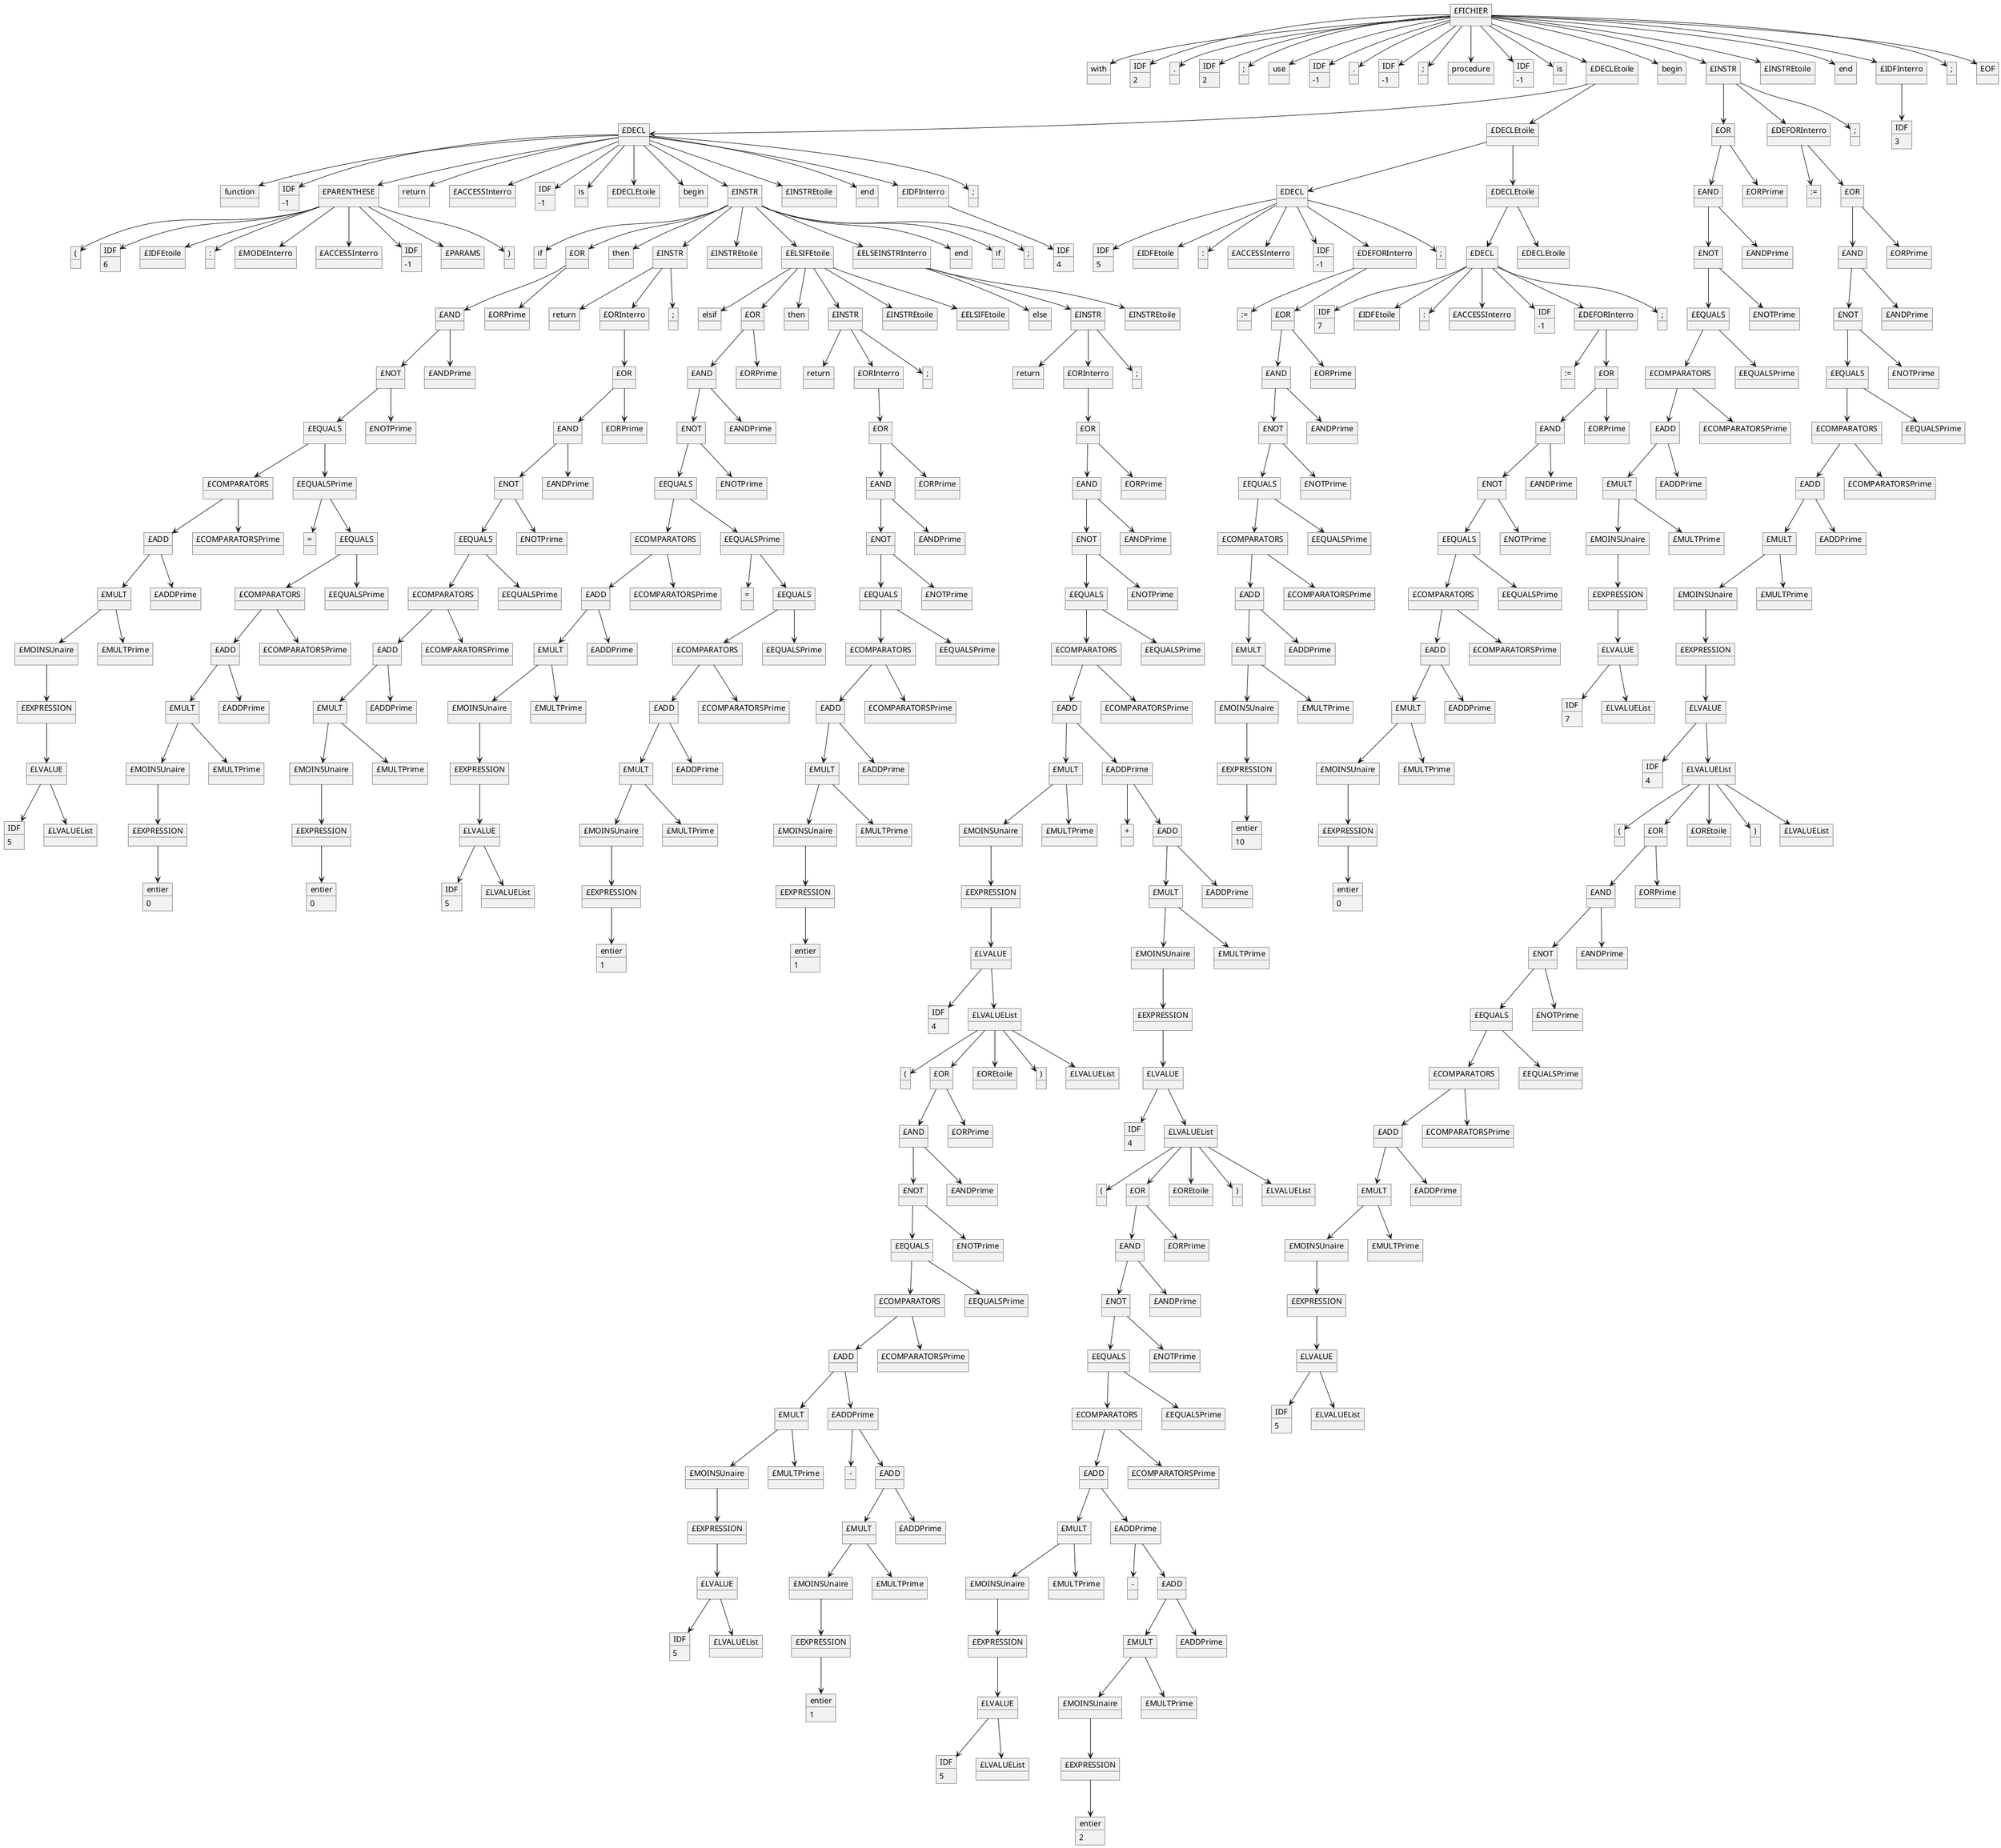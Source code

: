 @startuml Arbre_Syntaxique
object "£FICHIER" as 1
object "with" as 2
object "IDF" as 3
3 : 2
object "." as 4
object "IDF" as 5
5 : 2
object ";" as 6
object "use" as 7
object "IDF" as 8
8 : -1
object "." as 9
object "IDF" as 10
10 : -1
object ";" as 11
object "procedure" as 12
object "IDF" as 13
13 : -1
object "is" as 14
object "£DECLEtoile" as 15
object "begin" as 16
object "£INSTR" as 17
object "£INSTREtoile" as 18
object "end" as 19
object "£IDFInterro" as 20
object ";" as 21
object "EOF" as 22
object "£DECL" as 23
object "£DECLEtoile" as 24
object "£OR" as 25
object "£DEFORInterro" as 26
object ";" as 27
object "IDF" as 28
28 : 3
object "function" as 29
object "IDF" as 30
30 : -1
object "£PARENTHESE" as 31
object "return" as 32
object "£ACCESSInterro" as 33
object "IDF" as 34
34 : -1
object "is" as 35
object "£DECLEtoile" as 36
object "begin" as 37
object "£INSTR" as 38
object "£INSTREtoile" as 39
object "end" as 40
object "£IDFInterro" as 41
object ";" as 42
object "£DECL" as 43
object "£DECLEtoile" as 44
object "£AND" as 45
object "£ORPrime" as 46
object ":=" as 47
object "£OR" as 48
object "(" as 49
object "IDF" as 50
50 : 6
object "£IDFEtoile" as 51
object ":" as 52
object "£MODEInterro" as 53
object "£ACCESSInterro" as 54
object "IDF" as 55
55 : -1
object "£PARAMS" as 56
object ")" as 57
object "if" as 58
object "£OR" as 59
object "then" as 60
object "£INSTR" as 61
object "£INSTREtoile" as 62
object "£ELSIFEtoile" as 63
object "£ELSEINSTRInterro" as 64
object "end" as 65
object "if" as 66
object ";" as 67
object "IDF" as 68
68 : 4
object "IDF" as 69
69 : 5
object "£IDFEtoile" as 70
object ":" as 71
object "£ACCESSInterro" as 72
object "IDF" as 73
73 : -1
object "£DEFORInterro" as 74
object ";" as 75
object "£DECL" as 76
object "£DECLEtoile" as 77
object "£NOT" as 78
object "£ANDPrime" as 79
object "£AND" as 80
object "£ORPrime" as 81
object "£AND" as 82
object "£ORPrime" as 83
object "return" as 84
object "£ORInterro" as 85
object ";" as 86
object "elsif" as 87
object "£OR" as 88
object "then" as 89
object "£INSTR" as 90
object "£INSTREtoile" as 91
object "£ELSIFEtoile" as 92
object "else" as 93
object "£INSTR" as 94
object "£INSTREtoile" as 95
object ":=" as 96
object "£OR" as 97
object "IDF" as 98
98 : 7
object "£IDFEtoile" as 99
object ":" as 100
object "£ACCESSInterro" as 101
object "IDF" as 102
102 : -1
object "£DEFORInterro" as 103
object ";" as 104
object "£EQUALS" as 105
object "£NOTPrime" as 106
object "£NOT" as 107
object "£ANDPrime" as 108
object "£NOT" as 109
object "£ANDPrime" as 110
object "£OR" as 111
object "£AND" as 112
object "£ORPrime" as 113
object "return" as 114
object "£ORInterro" as 115
object ";" as 116
object "return" as 117
object "£ORInterro" as 118
object ";" as 119
object "£AND" as 120
object "£ORPrime" as 121
object ":=" as 122
object "£OR" as 123
object "£COMPARATORS" as 124
object "£EQUALSPrime" as 125
object "£EQUALS" as 126
object "£NOTPrime" as 127
object "£EQUALS" as 128
object "£NOTPrime" as 129
object "£AND" as 130
object "£ORPrime" as 131
object "£NOT" as 132
object "£ANDPrime" as 133
object "£OR" as 134
object "£OR" as 135
object "£NOT" as 136
object "£ANDPrime" as 137
object "£AND" as 138
object "£ORPrime" as 139
object "£ADD" as 140
object "£COMPARATORSPrime" as 141
object "£COMPARATORS" as 142
object "£EQUALSPrime" as 143
object "£COMPARATORS" as 144
object "£EQUALSPrime" as 145
object "£NOT" as 146
object "£ANDPrime" as 147
object "£EQUALS" as 148
object "£NOTPrime" as 149
object "£AND" as 150
object "£ORPrime" as 151
object "£AND" as 152
object "£ORPrime" as 153
object "£EQUALS" as 154
object "£NOTPrime" as 155
object "£NOT" as 156
object "£ANDPrime" as 157
object "£MULT" as 158
object "£ADDPrime" as 159
object "£ADD" as 160
object "£COMPARATORSPrime" as 161
object "£ADD" as 162
object "£COMPARATORSPrime" as 163
object "=" as 164
object "£EQUALS" as 165
object "£EQUALS" as 166
object "£NOTPrime" as 167
object "£COMPARATORS" as 168
object "£EQUALSPrime" as 169
object "£NOT" as 170
object "£ANDPrime" as 171
object "£NOT" as 172
object "£ANDPrime" as 173
object "£COMPARATORS" as 174
object "£EQUALSPrime" as 175
object "£EQUALS" as 176
object "£NOTPrime" as 177
object "£MOINSUnaire" as 178
object "£MULTPrime" as 179
object "£MULT" as 180
object "£ADDPrime" as 181
object "£MULT" as 182
object "£ADDPrime" as 183
object "£COMPARATORS" as 184
object "£EQUALSPrime" as 185
object "£COMPARATORS" as 186
object "£EQUALSPrime" as 187
object "£ADD" as 188
object "£COMPARATORSPrime" as 189
object "=" as 190
object "£EQUALS" as 191
object "£EQUALS" as 192
object "£NOTPrime" as 193
object "£EQUALS" as 194
object "£NOTPrime" as 195
object "£ADD" as 196
object "£COMPARATORSPrime" as 197
object "£COMPARATORS" as 198
object "£EQUALSPrime" as 199
object "£EXPRESSION" as 200
object "£MOINSUnaire" as 201
object "£MULTPrime" as 202
object "£MOINSUnaire" as 203
object "£MULTPrime" as 204
object "£ADD" as 205
object "£COMPARATORSPrime" as 206
object "£ADD" as 207
object "£COMPARATORSPrime" as 208
object "£MULT" as 209
object "£ADDPrime" as 210
object "£COMPARATORS" as 211
object "£EQUALSPrime" as 212
object "£COMPARATORS" as 213
object "£EQUALSPrime" as 214
object "£COMPARATORS" as 215
object "£EQUALSPrime" as 216
object "£MULT" as 217
object "£ADDPrime" as 218
object "£ADD" as 219
object "£COMPARATORSPrime" as 220
object "£LVALUE" as 221
object "£EXPRESSION" as 222
object "£EXPRESSION" as 223
object "£MULT" as 224
object "£ADDPrime" as 225
object "£MULT" as 226
object "£ADDPrime" as 227
object "£MOINSUnaire" as 228
object "£MULTPrime" as 229
object "£ADD" as 230
object "£COMPARATORSPrime" as 231
object "£ADD" as 232
object "£COMPARATORSPrime" as 233
object "£ADD" as 234
object "£COMPARATORSPrime" as 235
object "£MOINSUnaire" as 236
object "£MULTPrime" as 237
object "£MULT" as 238
object "£ADDPrime" as 239
object "IDF" as 240
240 : 7
object "£LVALUEList" as 241
object "£LVALUE" as 242
object "£LVALUE" as 243
object "£MOINSUnaire" as 244
object "£MULTPrime" as 245
object "£MOINSUnaire" as 246
object "£MULTPrime" as 247
object "£EXPRESSION" as 248
object "£MULT" as 249
object "£ADDPrime" as 250
object "£MULT" as 251
object "£ADDPrime" as 252
object "£MULT" as 253
object "£ADDPrime" as 254
object "£EXPRESSION" as 255
object "£MOINSUnaire" as 256
object "£MULTPrime" as 257
object "IDF" as 258
258 : 4
object "£LVALUEList" as 259
object "IDF" as 260
260 : 5
object "£LVALUEList" as 261
object "£EXPRESSION" as 262
object "£EXPRESSION" as 263
object "£LVALUE" as 264
object "£MOINSUnaire" as 265
object "£MULTPrime" as 266
object "£MOINSUnaire" as 267
object "£MULTPrime" as 268
object "£MOINSUnaire" as 269
object "£MULTPrime" as 270
object "+" as 271
object "£ADD" as 272
object "entier" as 273
273 : 10
object "£EXPRESSION" as 274
object "(" as 275
object "£OR" as 276
object "£OREtoile" as 277
object ")" as 278
object "£LVALUEList" as 279
object "entier" as 280
280 : 0
object "entier" as 281
281 : 0
object "IDF" as 282
282 : 5
object "£LVALUEList" as 283
object "£EXPRESSION" as 284
object "£EXPRESSION" as 285
object "£EXPRESSION" as 286
object "£MULT" as 287
object "£ADDPrime" as 288
object "entier" as 289
289 : 0
object "£AND" as 290
object "£ORPrime" as 291
object "entier" as 292
292 : 1
object "entier" as 293
293 : 1
object "£LVALUE" as 294
object "£MOINSUnaire" as 295
object "£MULTPrime" as 296
object "£NOT" as 297
object "£ANDPrime" as 298
object "IDF" as 299
299 : 4
object "£LVALUEList" as 300
object "£EXPRESSION" as 301
object "£EQUALS" as 302
object "£NOTPrime" as 303
object "(" as 304
object "£OR" as 305
object "£OREtoile" as 306
object ")" as 307
object "£LVALUEList" as 308
object "£LVALUE" as 309
object "£COMPARATORS" as 310
object "£EQUALSPrime" as 311
object "£AND" as 312
object "£ORPrime" as 313
object "IDF" as 314
314 : 4
object "£LVALUEList" as 315
object "£ADD" as 316
object "£COMPARATORSPrime" as 317
object "£NOT" as 318
object "£ANDPrime" as 319
object "(" as 320
object "£OR" as 321
object "£OREtoile" as 322
object ")" as 323
object "£LVALUEList" as 324
object "£MULT" as 325
object "£ADDPrime" as 326
object "£EQUALS" as 327
object "£NOTPrime" as 328
object "£AND" as 329
object "£ORPrime" as 330
object "£MOINSUnaire" as 331
object "£MULTPrime" as 332
object "£COMPARATORS" as 333
object "£EQUALSPrime" as 334
object "£NOT" as 335
object "£ANDPrime" as 336
object "£EXPRESSION" as 337
object "£ADD" as 338
object "£COMPARATORSPrime" as 339
object "£EQUALS" as 340
object "£NOTPrime" as 341
object "£LVALUE" as 342
object "£MULT" as 343
object "£ADDPrime" as 344
object "£COMPARATORS" as 345
object "£EQUALSPrime" as 346
object "IDF" as 347
347 : 5
object "£LVALUEList" as 348
object "£MOINSUnaire" as 349
object "£MULTPrime" as 350
object "-" as 351
object "£ADD" as 352
object "£ADD" as 353
object "£COMPARATORSPrime" as 354
object "£EXPRESSION" as 355
object "£MULT" as 356
object "£ADDPrime" as 357
object "£MULT" as 358
object "£ADDPrime" as 359
object "£LVALUE" as 360
object "£MOINSUnaire" as 361
object "£MULTPrime" as 362
object "£MOINSUnaire" as 363
object "£MULTPrime" as 364
object "-" as 365
object "£ADD" as 366
object "IDF" as 367
367 : 5
object "£LVALUEList" as 368
object "£EXPRESSION" as 369
object "£EXPRESSION" as 370
object "£MULT" as 371
object "£ADDPrime" as 372
object "entier" as 373
373 : 1
object "£LVALUE" as 374
object "£MOINSUnaire" as 375
object "£MULTPrime" as 376
object "IDF" as 377
377 : 5
object "£LVALUEList" as 378
object "£EXPRESSION" as 379
object "entier" as 380
380 : 2
1 -down-> 2
1 -down-> 3
1 -down-> 4
1 -down-> 5
1 -down-> 6
1 -down-> 7
1 -down-> 8
1 -down-> 9
1 -down-> 10
1 -down-> 11
1 -down-> 12
1 -down-> 13
1 -down-> 14
1 -down-> 15
1 -down-> 16
1 -down-> 17
1 -down-> 18
1 -down-> 19
1 -down-> 20
1 -down-> 21
1 -down-> 22
15 -down-> 23
15 -down-> 24
17 -down-> 25
17 -down-> 26
17 -down-> 27
20 -down-> 28
23 -down-> 29
23 -down-> 30
23 -down-> 31
23 -down-> 32
23 -down-> 33
23 -down-> 34
23 -down-> 35
23 -down-> 36
23 -down-> 37
23 -down-> 38
23 -down-> 39
23 -down-> 40
23 -down-> 41
23 -down-> 42
24 -down-> 43
24 -down-> 44
25 -down-> 45
25 -down-> 46
26 -down-> 47
26 -down-> 48
31 -down-> 49
31 -down-> 50
31 -down-> 51
31 -down-> 52
31 -down-> 53
31 -down-> 54
31 -down-> 55
31 -down-> 56
31 -down-> 57
38 -down-> 58
38 -down-> 59
38 -down-> 60
38 -down-> 61
38 -down-> 62
38 -down-> 63
38 -down-> 64
38 -down-> 65
38 -down-> 66
38 -down-> 67
41 -down-> 68
43 -down-> 69
43 -down-> 70
43 -down-> 71
43 -down-> 72
43 -down-> 73
43 -down-> 74
43 -down-> 75
44 -down-> 76
44 -down-> 77
45 -down-> 78
45 -down-> 79
48 -down-> 80
48 -down-> 81
59 -down-> 82
59 -down-> 83
61 -down-> 84
61 -down-> 85
61 -down-> 86
63 -down-> 87
63 -down-> 88
63 -down-> 89
63 -down-> 90
63 -down-> 91
63 -down-> 92
64 -down-> 93
64 -down-> 94
64 -down-> 95
74 -down-> 96
74 -down-> 97
76 -down-> 98
76 -down-> 99
76 -down-> 100
76 -down-> 101
76 -down-> 102
76 -down-> 103
76 -down-> 104
78 -down-> 105
78 -down-> 106
80 -down-> 107
80 -down-> 108
82 -down-> 109
82 -down-> 110
85 -down-> 111
88 -down-> 112
88 -down-> 113
90 -down-> 114
90 -down-> 115
90 -down-> 116
94 -down-> 117
94 -down-> 118
94 -down-> 119
97 -down-> 120
97 -down-> 121
103 -down-> 122
103 -down-> 123
105 -down-> 124
105 -down-> 125
107 -down-> 126
107 -down-> 127
109 -down-> 128
109 -down-> 129
111 -down-> 130
111 -down-> 131
112 -down-> 132
112 -down-> 133
115 -down-> 134
118 -down-> 135
120 -down-> 136
120 -down-> 137
123 -down-> 138
123 -down-> 139
124 -down-> 140
124 -down-> 141
126 -down-> 142
126 -down-> 143
128 -down-> 144
128 -down-> 145
130 -down-> 146
130 -down-> 147
132 -down-> 148
132 -down-> 149
134 -down-> 150
134 -down-> 151
135 -down-> 152
135 -down-> 153
136 -down-> 154
136 -down-> 155
138 -down-> 156
138 -down-> 157
140 -down-> 158
140 -down-> 159
142 -down-> 160
142 -down-> 161
144 -down-> 162
144 -down-> 163
145 -down-> 164
145 -down-> 165
146 -down-> 166
146 -down-> 167
148 -down-> 168
148 -down-> 169
150 -down-> 170
150 -down-> 171
152 -down-> 172
152 -down-> 173
154 -down-> 174
154 -down-> 175
156 -down-> 176
156 -down-> 177
158 -down-> 178
158 -down-> 179
160 -down-> 180
160 -down-> 181
162 -down-> 182
162 -down-> 183
165 -down-> 184
165 -down-> 185
166 -down-> 186
166 -down-> 187
168 -down-> 188
168 -down-> 189
169 -down-> 190
169 -down-> 191
170 -down-> 192
170 -down-> 193
172 -down-> 194
172 -down-> 195
174 -down-> 196
174 -down-> 197
176 -down-> 198
176 -down-> 199
178 -down-> 200
180 -down-> 201
180 -down-> 202
182 -down-> 203
182 -down-> 204
184 -down-> 205
184 -down-> 206
186 -down-> 207
186 -down-> 208
188 -down-> 209
188 -down-> 210
191 -down-> 211
191 -down-> 212
192 -down-> 213
192 -down-> 214
194 -down-> 215
194 -down-> 216
196 -down-> 217
196 -down-> 218
198 -down-> 219
198 -down-> 220
200 -down-> 221
201 -down-> 222
203 -down-> 223
205 -down-> 224
205 -down-> 225
207 -down-> 226
207 -down-> 227
209 -down-> 228
209 -down-> 229
211 -down-> 230
211 -down-> 231
213 -down-> 232
213 -down-> 233
215 -down-> 234
215 -down-> 235
217 -down-> 236
217 -down-> 237
219 -down-> 238
219 -down-> 239
221 -down-> 240
221 -down-> 241
222 -down-> 242
223 -down-> 243
224 -down-> 244
224 -down-> 245
226 -down-> 246
226 -down-> 247
228 -down-> 248
230 -down-> 249
230 -down-> 250
232 -down-> 251
232 -down-> 252
234 -down-> 253
234 -down-> 254
236 -down-> 255
238 -down-> 256
238 -down-> 257
242 -down-> 258
242 -down-> 259
243 -down-> 260
243 -down-> 261
244 -down-> 262
246 -down-> 263
248 -down-> 264
249 -down-> 265
249 -down-> 266
251 -down-> 267
251 -down-> 268
253 -down-> 269
253 -down-> 270
254 -down-> 271
254 -down-> 272
255 -down-> 273
256 -down-> 274
259 -down-> 275
259 -down-> 276
259 -down-> 277
259 -down-> 278
259 -down-> 279
262 -down-> 280
263 -down-> 281
264 -down-> 282
264 -down-> 283
265 -down-> 284
267 -down-> 285
269 -down-> 286
272 -down-> 287
272 -down-> 288
274 -down-> 289
276 -down-> 290
276 -down-> 291
284 -down-> 292
285 -down-> 293
286 -down-> 294
287 -down-> 295
287 -down-> 296
290 -down-> 297
290 -down-> 298
294 -down-> 299
294 -down-> 300
295 -down-> 301
297 -down-> 302
297 -down-> 303
300 -down-> 304
300 -down-> 305
300 -down-> 306
300 -down-> 307
300 -down-> 308
301 -down-> 309
302 -down-> 310
302 -down-> 311
305 -down-> 312
305 -down-> 313
309 -down-> 314
309 -down-> 315
310 -down-> 316
310 -down-> 317
312 -down-> 318
312 -down-> 319
315 -down-> 320
315 -down-> 321
315 -down-> 322
315 -down-> 323
315 -down-> 324
316 -down-> 325
316 -down-> 326
318 -down-> 327
318 -down-> 328
321 -down-> 329
321 -down-> 330
325 -down-> 331
325 -down-> 332
327 -down-> 333
327 -down-> 334
329 -down-> 335
329 -down-> 336
331 -down-> 337
333 -down-> 338
333 -down-> 339
335 -down-> 340
335 -down-> 341
337 -down-> 342
338 -down-> 343
338 -down-> 344
340 -down-> 345
340 -down-> 346
342 -down-> 347
342 -down-> 348
343 -down-> 349
343 -down-> 350
344 -down-> 351
344 -down-> 352
345 -down-> 353
345 -down-> 354
349 -down-> 355
352 -down-> 356
352 -down-> 357
353 -down-> 358
353 -down-> 359
355 -down-> 360
356 -down-> 361
356 -down-> 362
358 -down-> 363
358 -down-> 364
359 -down-> 365
359 -down-> 366
360 -down-> 367
360 -down-> 368
361 -down-> 369
363 -down-> 370
366 -down-> 371
366 -down-> 372
369 -down-> 373
370 -down-> 374
371 -down-> 375
371 -down-> 376
374 -down-> 377
374 -down-> 378
375 -down-> 379
379 -down-> 380
@enduml
